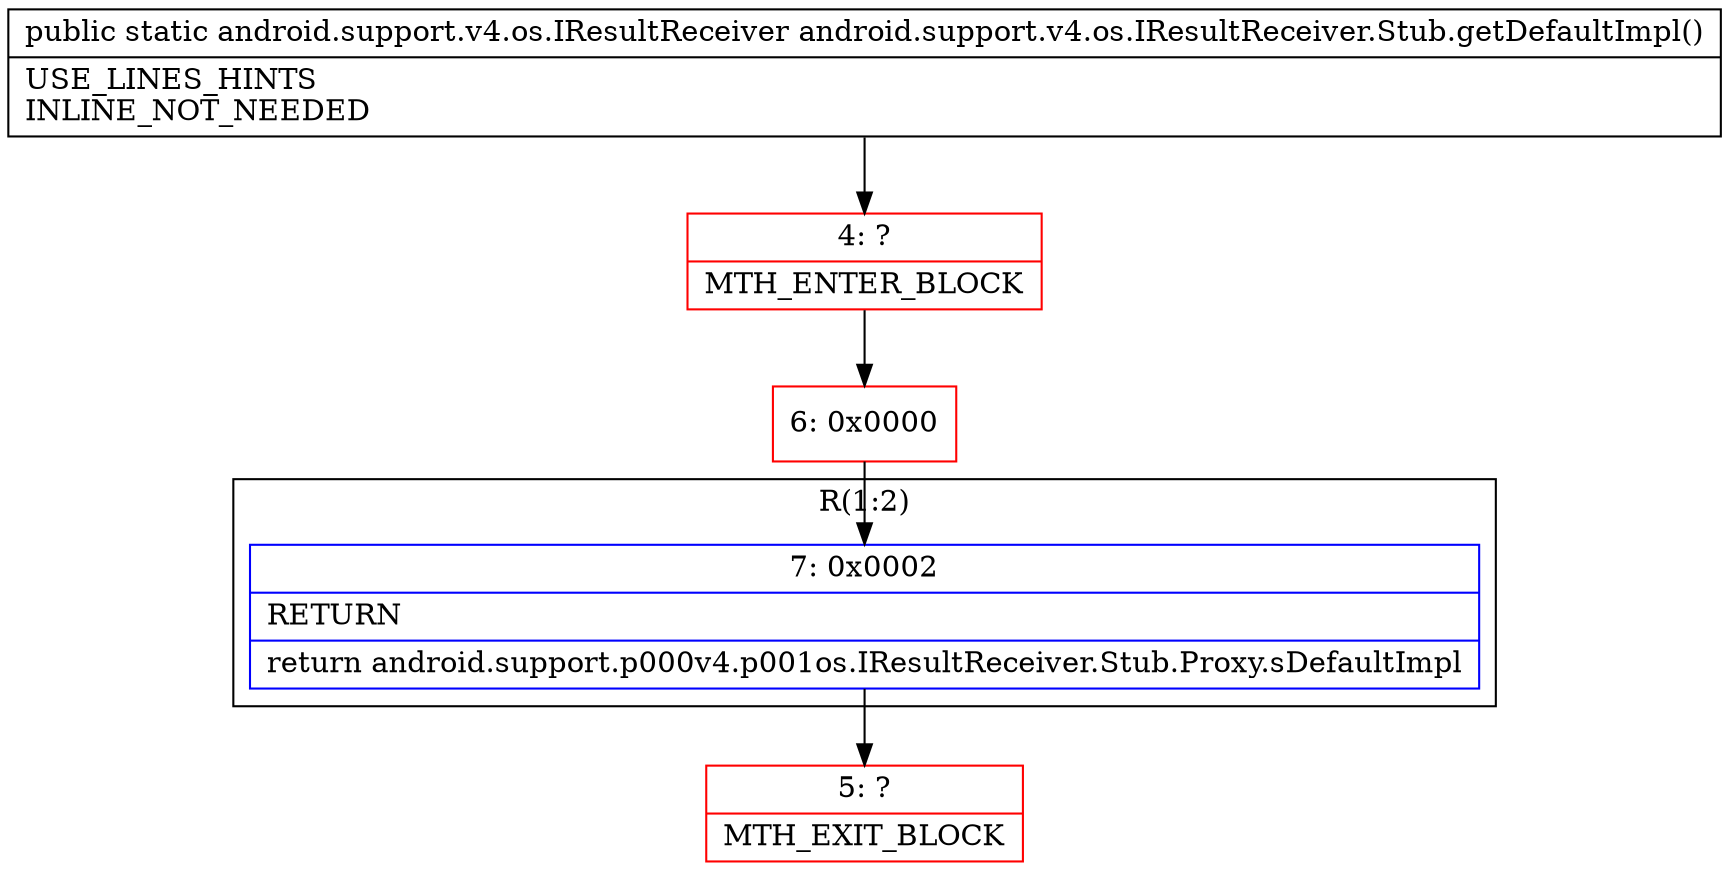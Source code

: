 digraph "CFG forandroid.support.v4.os.IResultReceiver.Stub.getDefaultImpl()Landroid\/support\/v4\/os\/IResultReceiver;" {
subgraph cluster_Region_1500146919 {
label = "R(1:2)";
node [shape=record,color=blue];
Node_7 [shape=record,label="{7\:\ 0x0002|RETURN\l|return android.support.p000v4.p001os.IResultReceiver.Stub.Proxy.sDefaultImpl\l}"];
}
Node_4 [shape=record,color=red,label="{4\:\ ?|MTH_ENTER_BLOCK\l}"];
Node_6 [shape=record,color=red,label="{6\:\ 0x0000}"];
Node_5 [shape=record,color=red,label="{5\:\ ?|MTH_EXIT_BLOCK\l}"];
MethodNode[shape=record,label="{public static android.support.v4.os.IResultReceiver android.support.v4.os.IResultReceiver.Stub.getDefaultImpl()  | USE_LINES_HINTS\lINLINE_NOT_NEEDED\l}"];
MethodNode -> Node_4;Node_7 -> Node_5;
Node_4 -> Node_6;
Node_6 -> Node_7;
}

